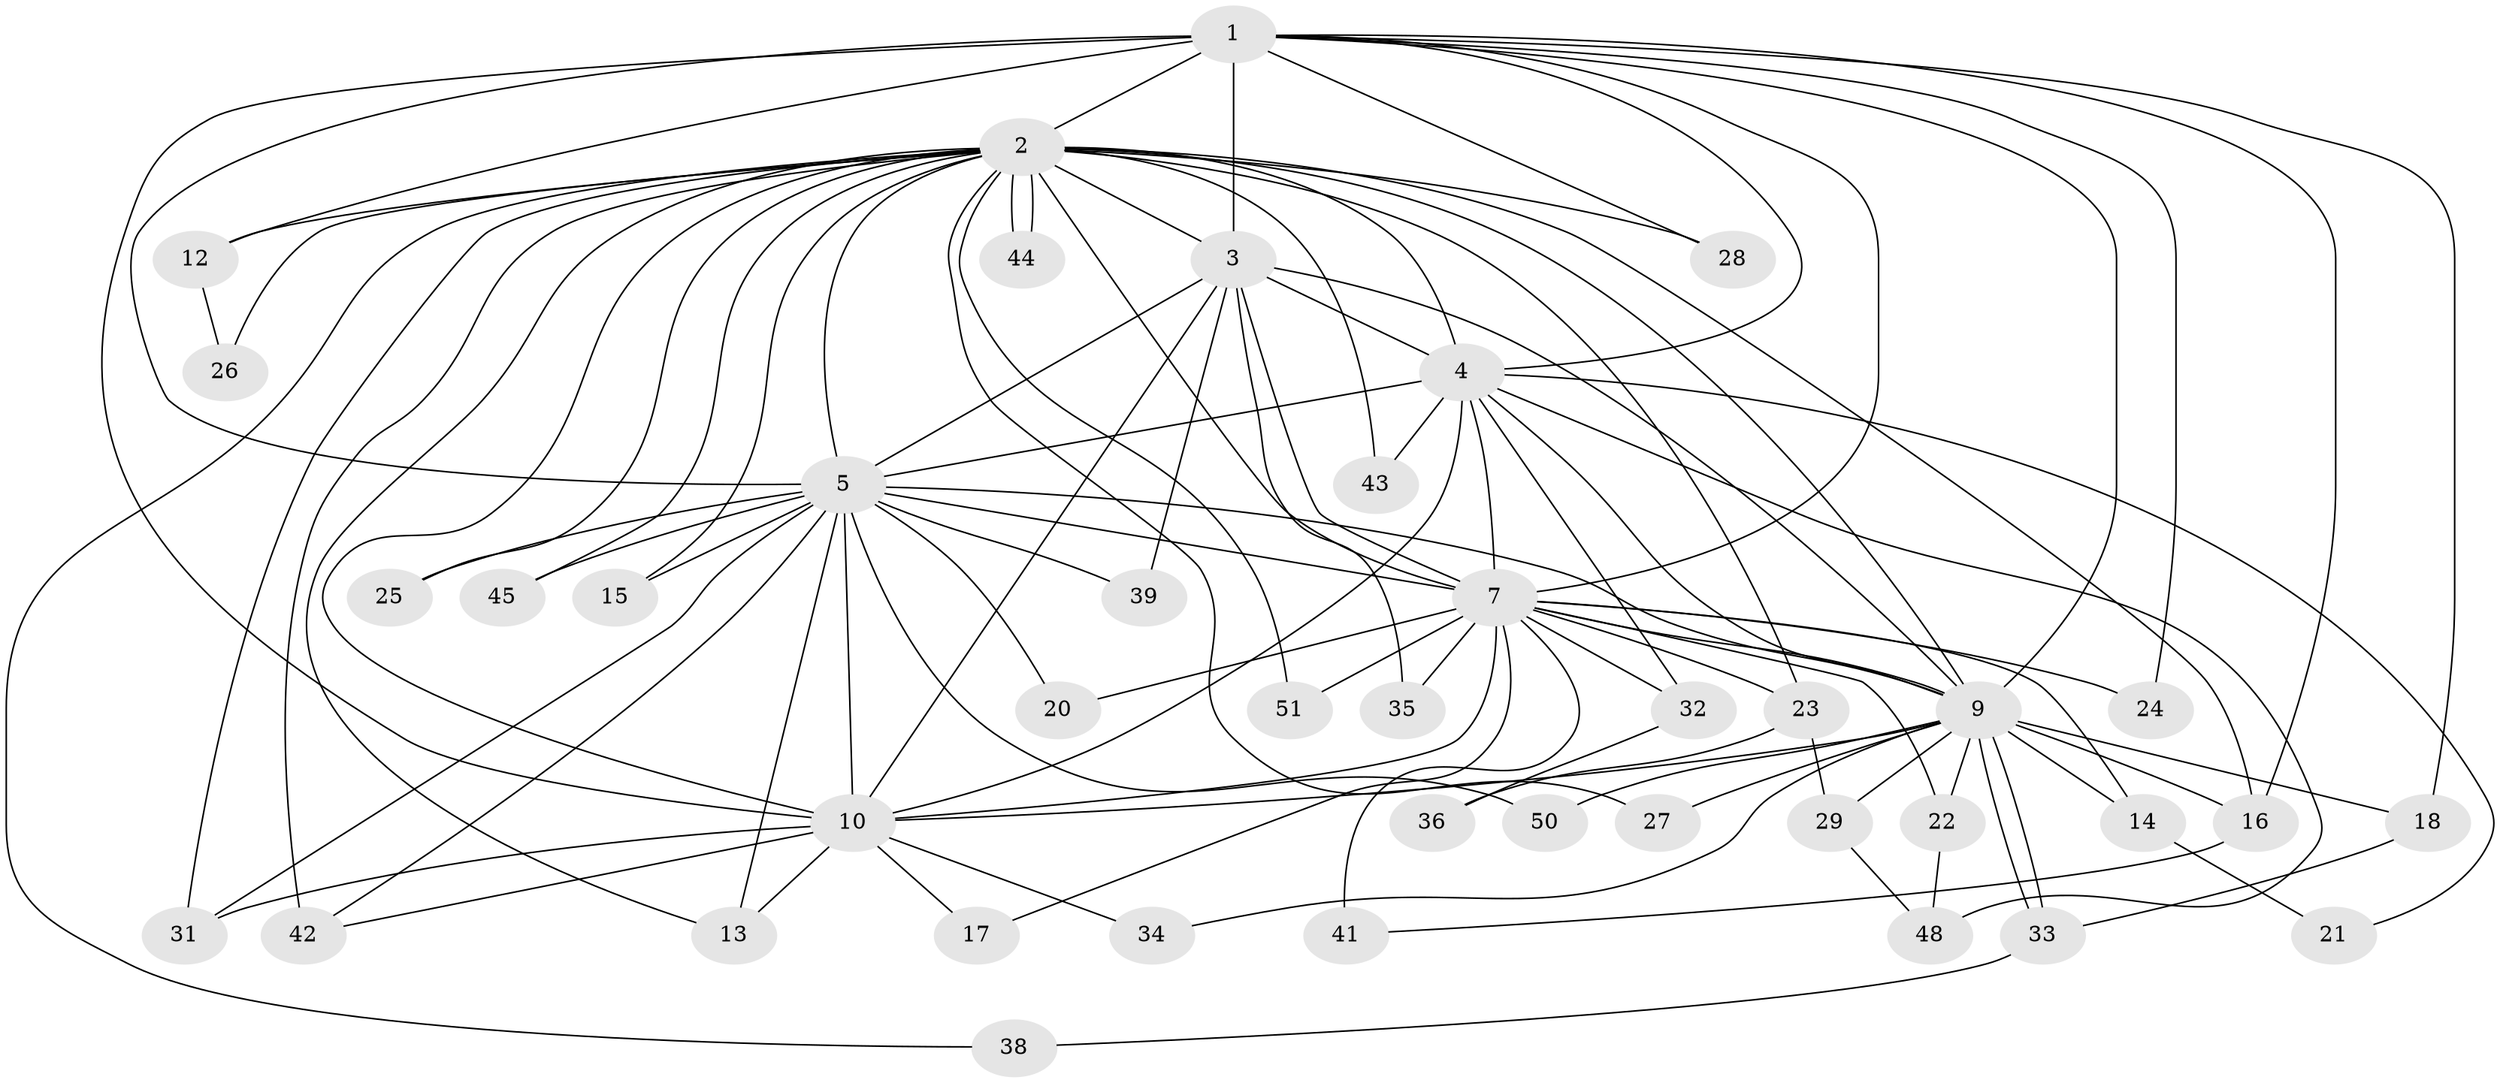 // Generated by graph-tools (version 1.1) at 2025/51/02/27/25 19:51:48]
// undirected, 41 vertices, 100 edges
graph export_dot {
graph [start="1"]
  node [color=gray90,style=filled];
  1 [super="+8"];
  2 [super="+11"];
  3 [super="+53"];
  4 [super="+19"];
  5 [super="+6"];
  7 [super="+30"];
  9 [super="+49"];
  10 [super="+37"];
  12;
  13 [super="+40"];
  14;
  15;
  16 [super="+57"];
  17;
  18;
  20;
  21;
  22;
  23 [super="+47"];
  24;
  25;
  26;
  27;
  28;
  29;
  31 [super="+46"];
  32;
  33 [super="+56"];
  34;
  35;
  36;
  38;
  39;
  41 [super="+54"];
  42 [super="+55"];
  43;
  44;
  45;
  48 [super="+52"];
  50;
  51;
  1 -- 2 [weight=3];
  1 -- 3 [weight=2];
  1 -- 4 [weight=2];
  1 -- 5 [weight=4];
  1 -- 7 [weight=2];
  1 -- 9 [weight=3];
  1 -- 10 [weight=2];
  1 -- 12;
  1 -- 18;
  1 -- 24;
  1 -- 28;
  1 -- 16;
  2 -- 3;
  2 -- 4 [weight=2];
  2 -- 5 [weight=2];
  2 -- 7;
  2 -- 9;
  2 -- 10;
  2 -- 12;
  2 -- 13;
  2 -- 15;
  2 -- 16;
  2 -- 23 [weight=2];
  2 -- 25;
  2 -- 26;
  2 -- 27;
  2 -- 28;
  2 -- 38;
  2 -- 42;
  2 -- 43;
  2 -- 44;
  2 -- 44;
  2 -- 45;
  2 -- 51;
  2 -- 31;
  3 -- 4;
  3 -- 5 [weight=2];
  3 -- 7 [weight=2];
  3 -- 9;
  3 -- 10;
  3 -- 39;
  3 -- 35;
  4 -- 5 [weight=2];
  4 -- 7;
  4 -- 9;
  4 -- 10 [weight=2];
  4 -- 21;
  4 -- 32;
  4 -- 43;
  4 -- 48;
  5 -- 7 [weight=2];
  5 -- 9 [weight=2];
  5 -- 10 [weight=2];
  5 -- 25;
  5 -- 31;
  5 -- 39;
  5 -- 45;
  5 -- 50;
  5 -- 15;
  5 -- 20;
  5 -- 13;
  5 -- 42;
  7 -- 9;
  7 -- 10;
  7 -- 14;
  7 -- 17;
  7 -- 20;
  7 -- 22;
  7 -- 23;
  7 -- 24;
  7 -- 32;
  7 -- 35 [weight=2];
  7 -- 41 [weight=2];
  7 -- 51;
  9 -- 10;
  9 -- 14;
  9 -- 16;
  9 -- 18;
  9 -- 22;
  9 -- 27;
  9 -- 29;
  9 -- 33;
  9 -- 33;
  9 -- 34;
  9 -- 50;
  10 -- 13;
  10 -- 17;
  10 -- 31;
  10 -- 34;
  10 -- 42;
  12 -- 26;
  14 -- 21;
  16 -- 41;
  18 -- 33;
  22 -- 48;
  23 -- 29;
  23 -- 36;
  29 -- 48;
  32 -- 36;
  33 -- 38;
}
